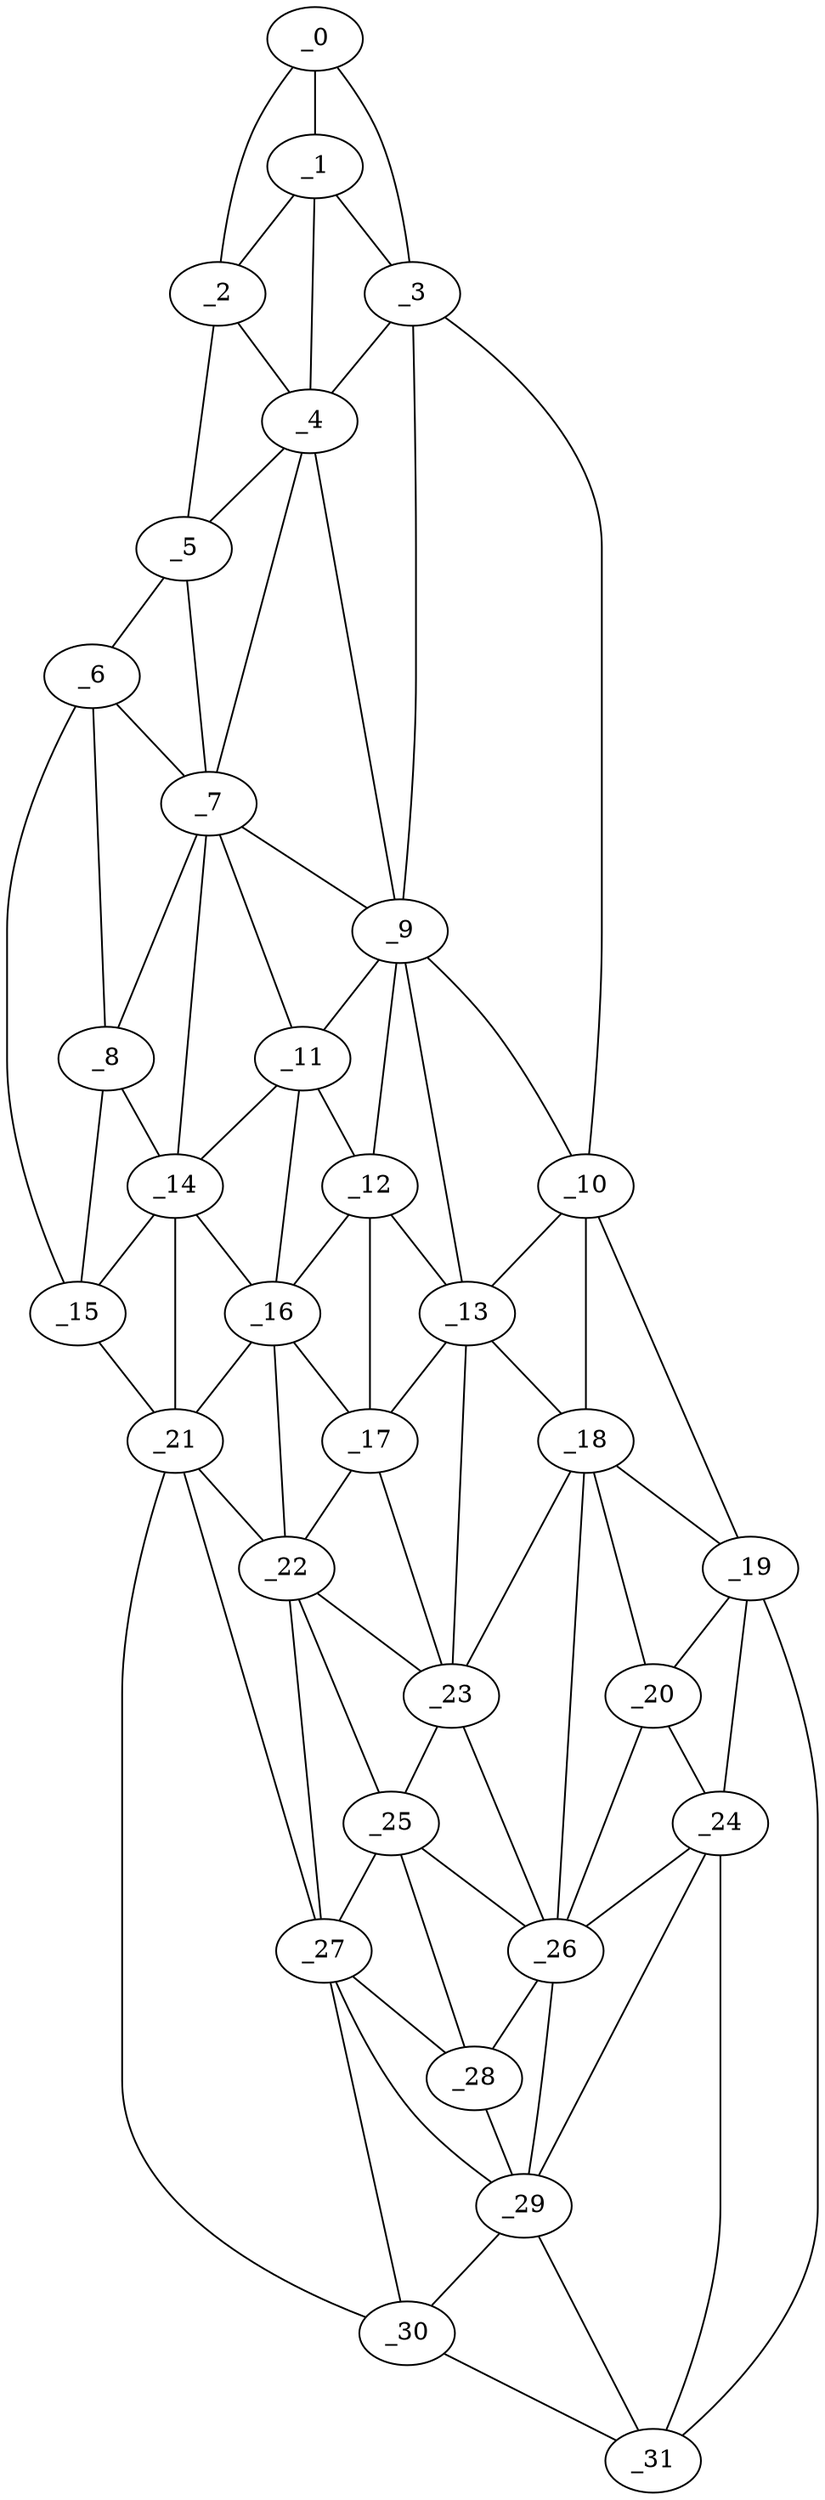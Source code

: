 graph "obj8__235.gxl" {
	_0	 [x=8,
		y=39];
	_1	 [x=12,
		y=42];
	_0 -- _1	 [valence=2];
	_2	 [x=17,
		y=33];
	_0 -- _2	 [valence=1];
	_3	 [x=18,
		y=64];
	_0 -- _3	 [valence=1];
	_1 -- _2	 [valence=2];
	_1 -- _3	 [valence=2];
	_4	 [x=24,
		y=56];
	_1 -- _4	 [valence=2];
	_2 -- _4	 [valence=1];
	_5	 [x=31,
		y=30];
	_2 -- _5	 [valence=1];
	_3 -- _4	 [valence=1];
	_9	 [x=50,
		y=60];
	_3 -- _9	 [valence=2];
	_10	 [x=51,
		y=87];
	_3 -- _10	 [valence=1];
	_4 -- _5	 [valence=2];
	_7	 [x=47,
		y=43];
	_4 -- _7	 [valence=1];
	_4 -- _9	 [valence=1];
	_6	 [x=37,
		y=29];
	_5 -- _6	 [valence=1];
	_5 -- _7	 [valence=2];
	_6 -- _7	 [valence=2];
	_8	 [x=49,
		y=32];
	_6 -- _8	 [valence=2];
	_15	 [x=63,
		y=35];
	_6 -- _15	 [valence=1];
	_7 -- _8	 [valence=2];
	_7 -- _9	 [valence=2];
	_11	 [x=54,
		y=48];
	_7 -- _11	 [valence=2];
	_14	 [x=61,
		y=43];
	_7 -- _14	 [valence=2];
	_8 -- _14	 [valence=2];
	_8 -- _15	 [valence=2];
	_9 -- _10	 [valence=1];
	_9 -- _11	 [valence=1];
	_12	 [x=56,
		y=62];
	_9 -- _12	 [valence=2];
	_13	 [x=59,
		y=77];
	_9 -- _13	 [valence=2];
	_10 -- _13	 [valence=2];
	_18	 [x=71,
		y=86];
	_10 -- _18	 [valence=2];
	_19	 [x=73,
		y=98];
	_10 -- _19	 [valence=1];
	_11 -- _12	 [valence=2];
	_11 -- _14	 [valence=1];
	_16	 [x=68,
		y=50];
	_11 -- _16	 [valence=1];
	_12 -- _13	 [valence=1];
	_12 -- _16	 [valence=2];
	_17	 [x=70,
		y=57];
	_12 -- _17	 [valence=2];
	_13 -- _17	 [valence=2];
	_13 -- _18	 [valence=2];
	_23	 [x=83,
		y=68];
	_13 -- _23	 [valence=1];
	_14 -- _15	 [valence=2];
	_14 -- _16	 [valence=1];
	_21	 [x=78,
		y=40];
	_14 -- _21	 [valence=2];
	_15 -- _21	 [valence=1];
	_16 -- _17	 [valence=1];
	_16 -- _21	 [valence=2];
	_22	 [x=80,
		y=58];
	_16 -- _22	 [valence=1];
	_17 -- _22	 [valence=2];
	_17 -- _23	 [valence=2];
	_18 -- _19	 [valence=2];
	_20	 [x=77,
		y=92];
	_18 -- _20	 [valence=2];
	_18 -- _23	 [valence=2];
	_26	 [x=90,
		y=80];
	_18 -- _26	 [valence=2];
	_19 -- _20	 [valence=2];
	_24	 [x=85,
		y=92];
	_19 -- _24	 [valence=1];
	_31	 [x=123,
		y=83];
	_19 -- _31	 [valence=1];
	_20 -- _24	 [valence=2];
	_20 -- _26	 [valence=2];
	_21 -- _22	 [valence=2];
	_27	 [x=93,
		y=54];
	_21 -- _27	 [valence=2];
	_30	 [x=123,
		y=76];
	_21 -- _30	 [valence=1];
	_22 -- _23	 [valence=2];
	_25	 [x=89,
		y=68];
	_22 -- _25	 [valence=2];
	_22 -- _27	 [valence=1];
	_23 -- _25	 [valence=2];
	_23 -- _26	 [valence=1];
	_24 -- _26	 [valence=2];
	_29	 [x=105,
		y=77];
	_24 -- _29	 [valence=2];
	_24 -- _31	 [valence=2];
	_25 -- _26	 [valence=2];
	_25 -- _27	 [valence=1];
	_28	 [x=99,
		y=74];
	_25 -- _28	 [valence=2];
	_26 -- _28	 [valence=2];
	_26 -- _29	 [valence=2];
	_27 -- _28	 [valence=2];
	_27 -- _29	 [valence=1];
	_27 -- _30	 [valence=1];
	_28 -- _29	 [valence=2];
	_29 -- _30	 [valence=2];
	_29 -- _31	 [valence=1];
	_30 -- _31	 [valence=1];
}

